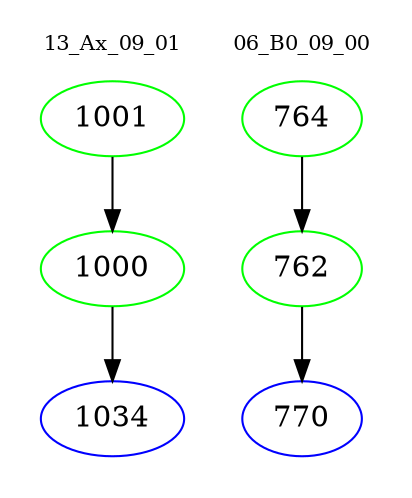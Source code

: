 digraph{
subgraph cluster_0 {
color = white
label = "13_Ax_09_01";
fontsize=10;
T0_1001 [label="1001", color="green"]
T0_1001 -> T0_1000 [color="black"]
T0_1000 [label="1000", color="green"]
T0_1000 -> T0_1034 [color="black"]
T0_1034 [label="1034", color="blue"]
}
subgraph cluster_1 {
color = white
label = "06_B0_09_00";
fontsize=10;
T1_764 [label="764", color="green"]
T1_764 -> T1_762 [color="black"]
T1_762 [label="762", color="green"]
T1_762 -> T1_770 [color="black"]
T1_770 [label="770", color="blue"]
}
}
